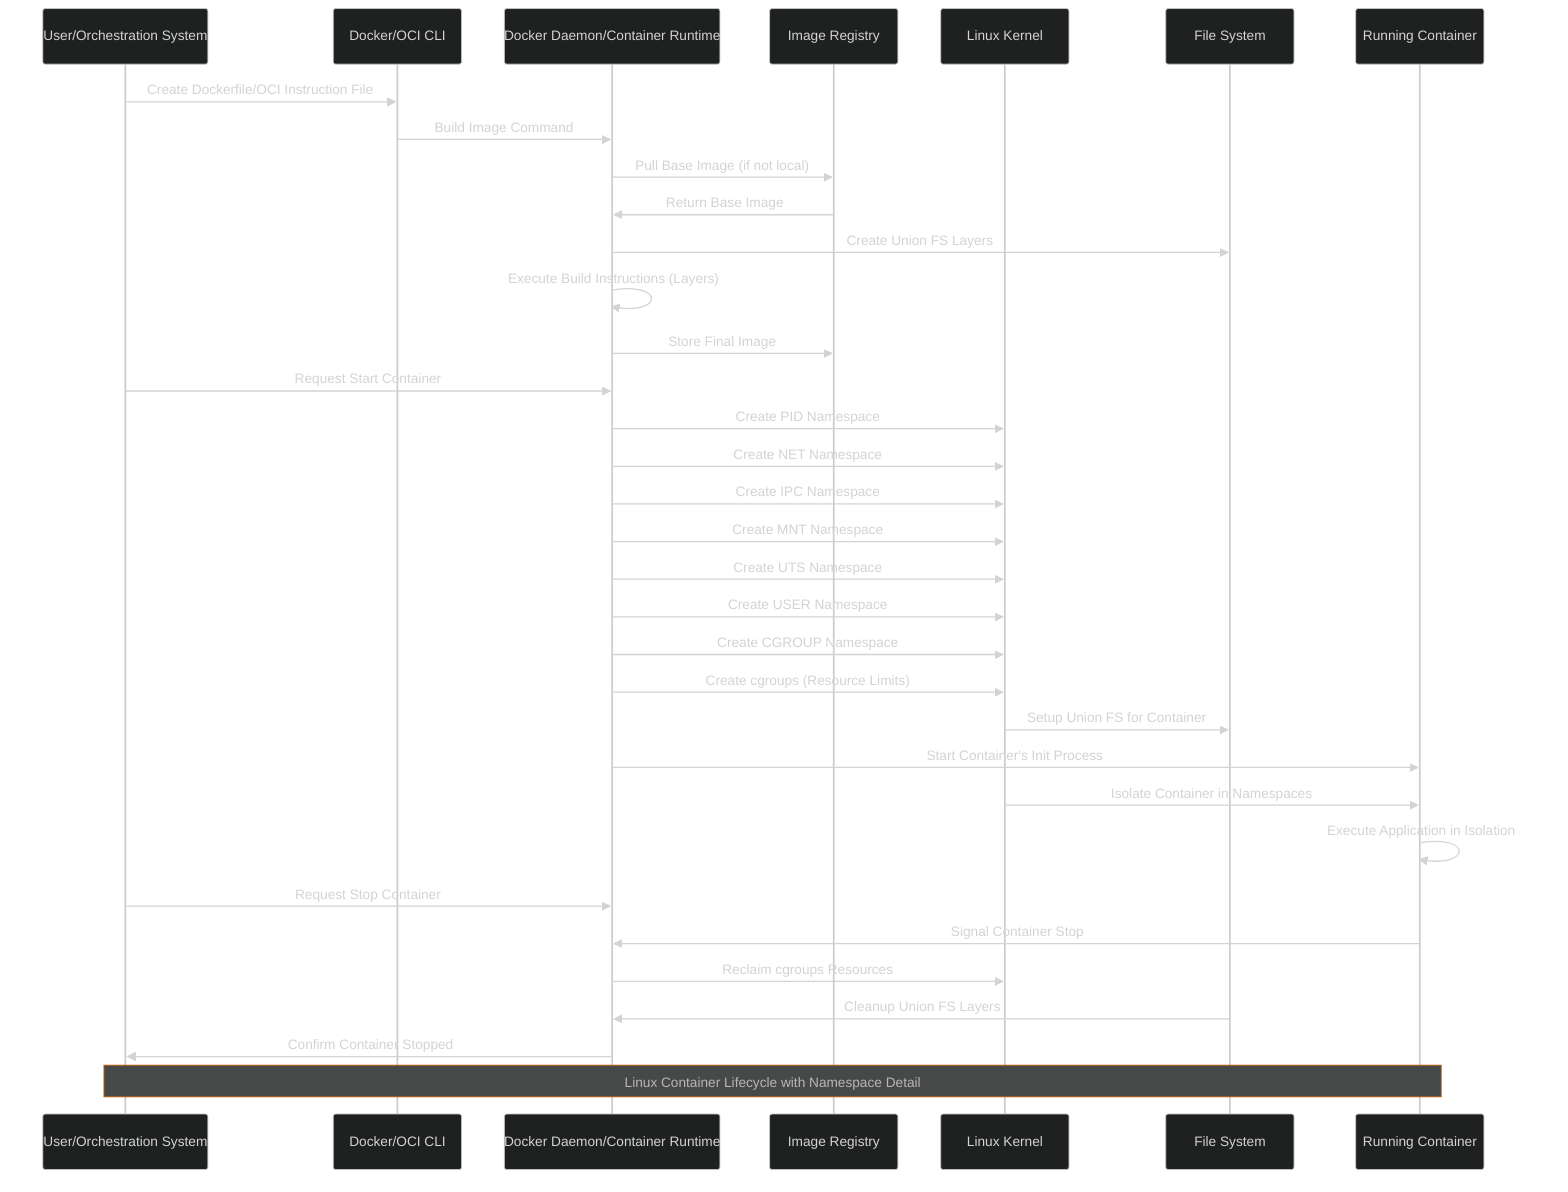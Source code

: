 %%{init: {'theme':'dark', 'themeVariables': { 
    'primaryColor': '#E95420', 
    'primaryBorderColor': '#C4441C', 
    'primaryTextColor': '#fff',
    'secondaryColor': '#F58220', 
    'secondaryBorderColor': '#C25D06',
    'lineColor': '#CCCCCC', 
    'textColor': '#CCCCCC',
    'background': '#282a36'
}}}%%

sequenceDiagram
    participant User as User/Orchestration System
    participant CLI as Docker/OCI CLI
    participant Daemon as Docker Daemon/Container Runtime
    participant Registry as Image Registry
    participant Kernel as Linux Kernel
    participant FS as File System
    participant Container as Running Container

    User->>CLI: Create Dockerfile/OCI Instruction File
    CLI->>Daemon: Build Image Command
    Daemon->>Registry: Pull Base Image (if not local)
    Registry->>Daemon: Return Base Image
    Daemon->>FS: Create Union FS Layers
    Daemon->>Daemon: Execute Build Instructions (Layers)
    Daemon->>Registry: Store Final Image
    User->>Daemon: Request Start Container
    Daemon->>Kernel: Create PID Namespace
    Daemon->>Kernel: Create NET Namespace
    Daemon->>Kernel: Create IPC Namespace
    Daemon->>Kernel: Create MNT Namespace
    Daemon->>Kernel: Create UTS Namespace
    Daemon->>Kernel: Create USER Namespace
    Daemon->>Kernel: Create CGROUP Namespace
    Daemon->>Kernel: Create cgroups (Resource Limits)
    Kernel->>FS: Setup Union FS for Container
    Daemon->>Container: Start Container's Init Process
    Kernel->>Container: Isolate Container in Namespaces
    Container->>Container: Execute Application in Isolation
    User->>Daemon: Request Stop Container
    Container->>Daemon: Signal Container Stop
    Daemon->>Kernel: Reclaim cgroups Resources
    FS->>Daemon: Cleanup Union FS Layers
    Daemon->>User: Confirm Container Stopped

    %% Note
    Note over User,Container: Linux Container Lifecycle with Namespace Detail